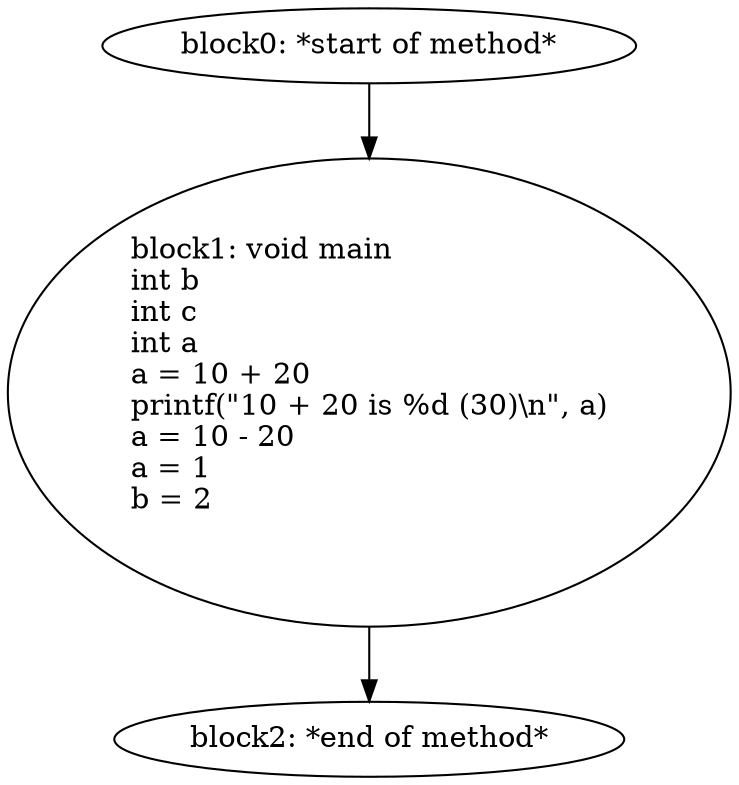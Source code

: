 digraph G {
  block0 [ label="block0: *start\ of\ method*\l" ];
  block1 [ label="block1: void\ main\lint\ b\lint\ c\lint\ a\la\ =\ 10\ +\ 20\lprintf\(\"10\ +\ 20\ is\ %d\ \(30\)\\n\"\,\ a\)\la\ =\ 10\ -\ 20\la\ =\ 1\lb\ =\ 2\l\l" ];
  block2 [ label="block2: *end\ of\ method*\l" ];
  block0 -> block1;
  block1 -> block2;
}
